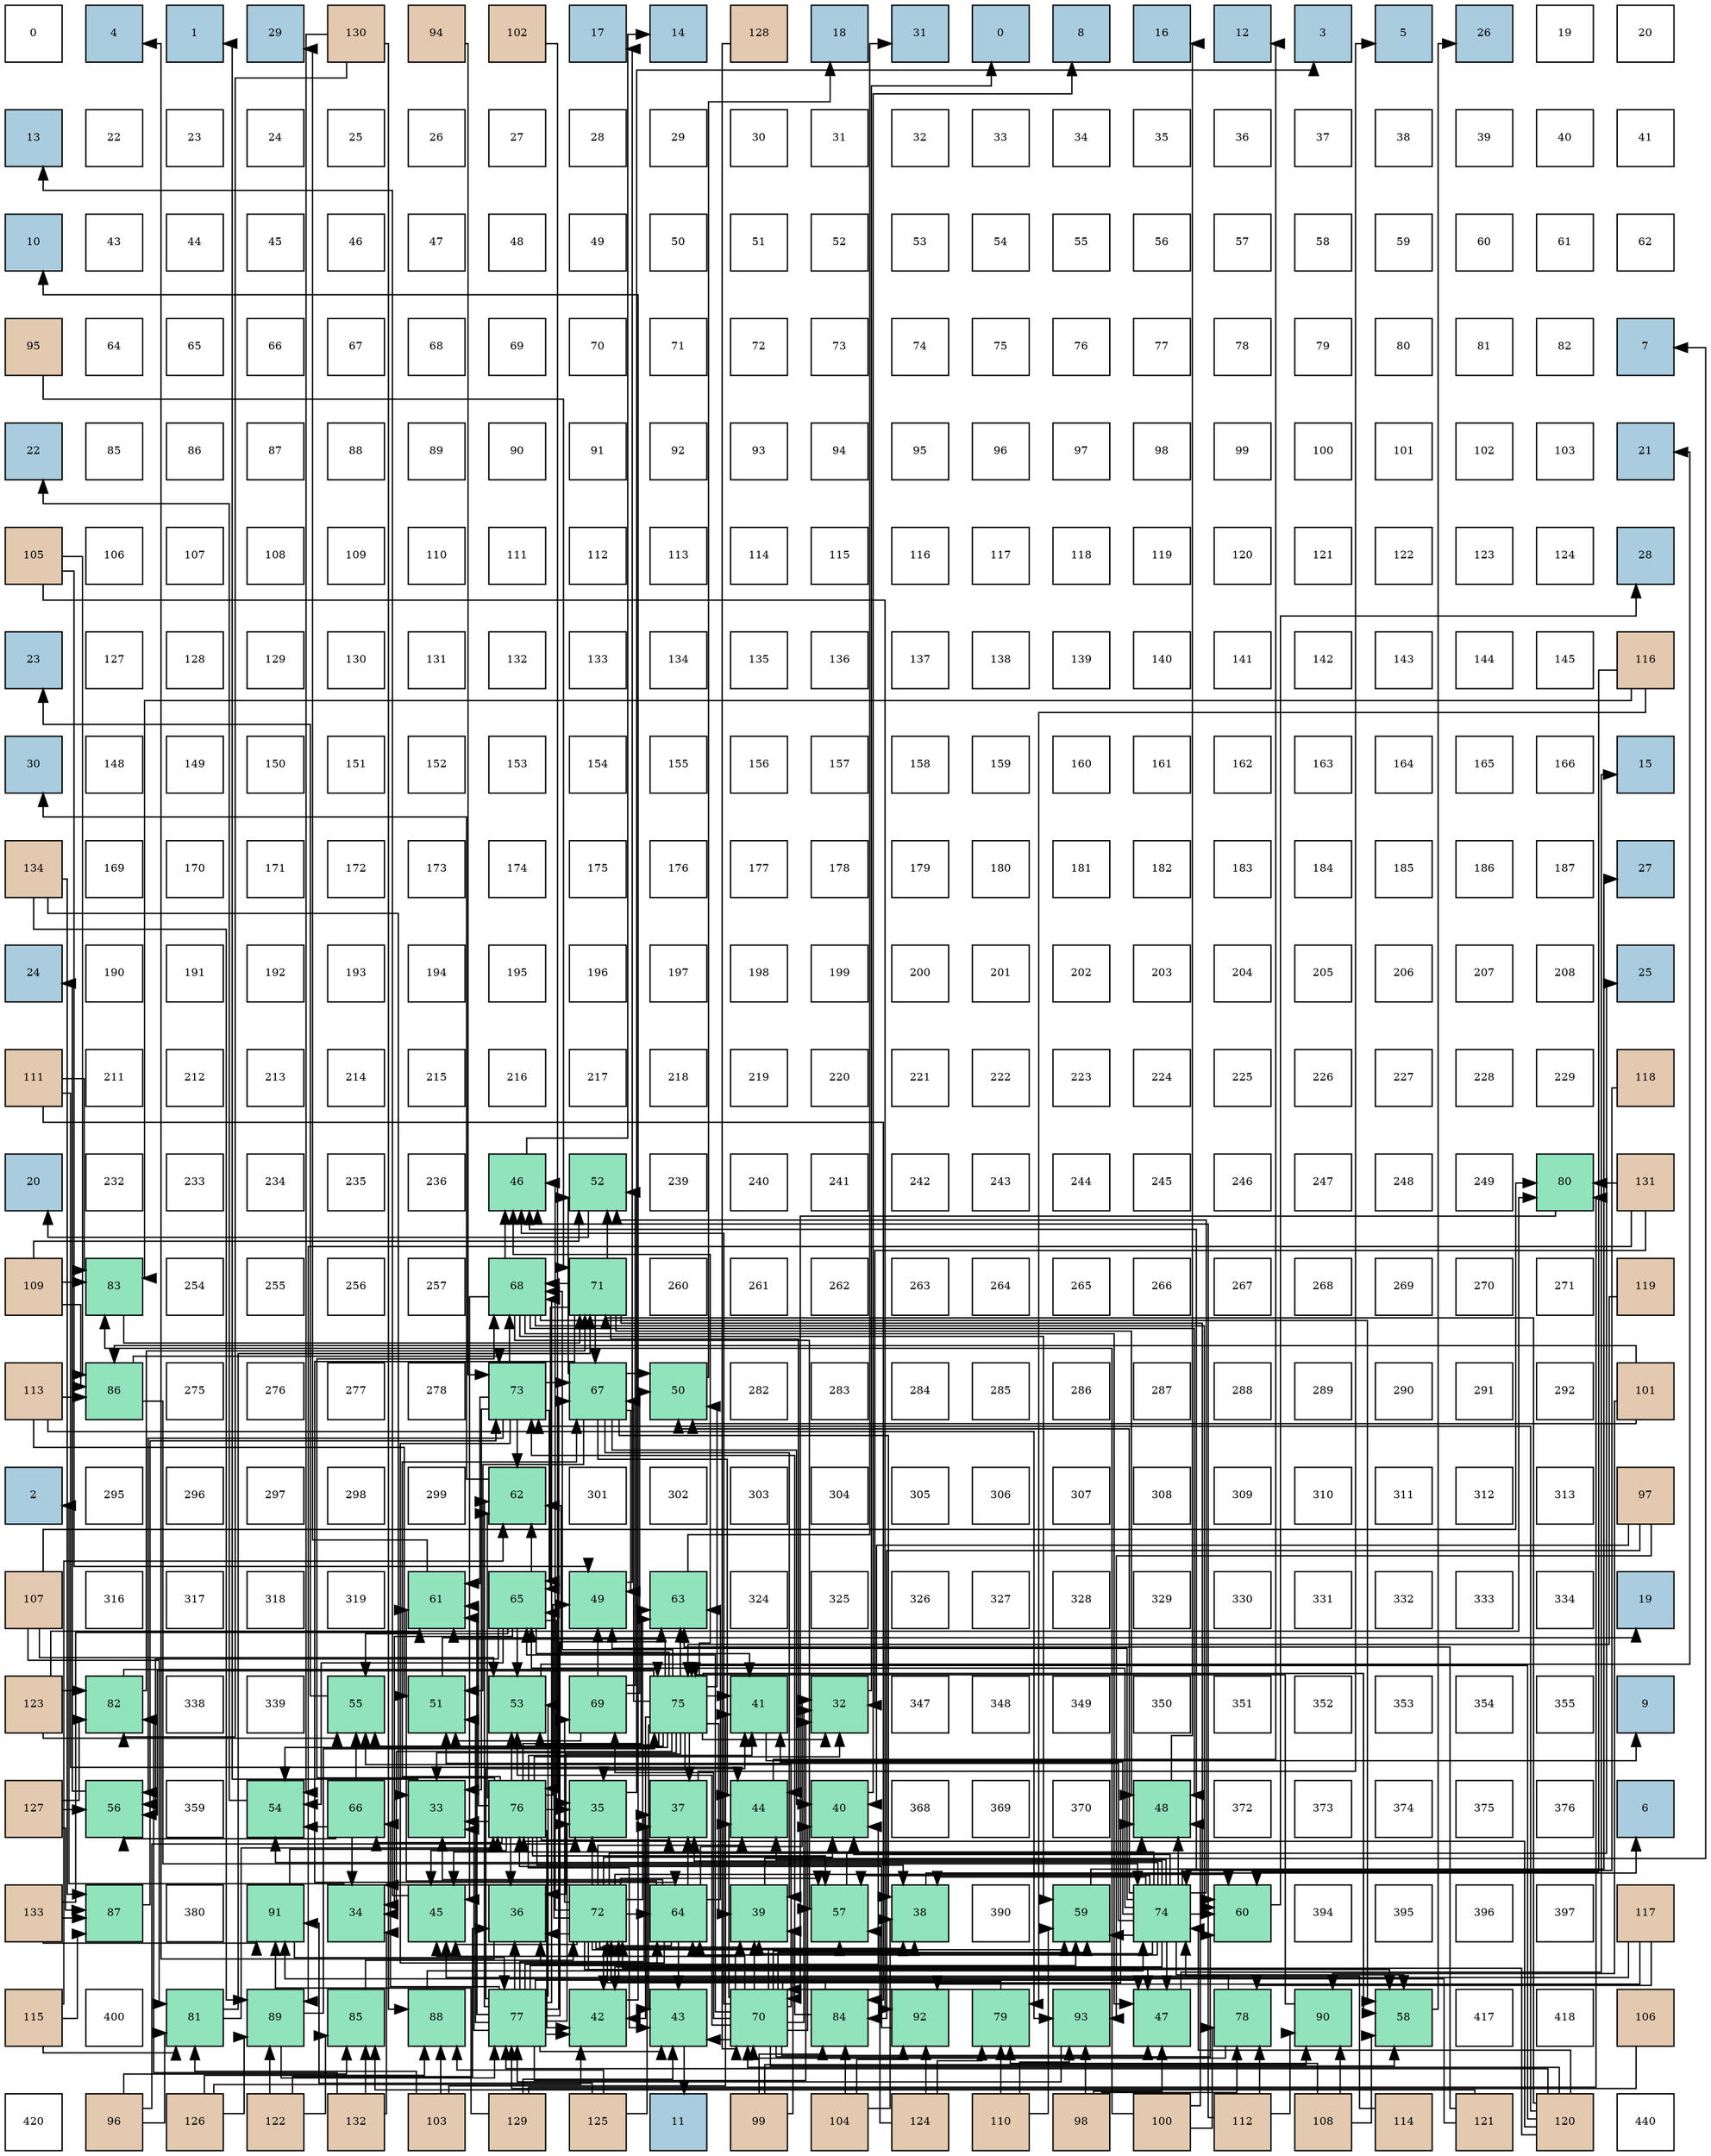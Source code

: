 digraph layout{
 rankdir=TB;
 splines=ortho;
 node [style=filled shape=square fixedsize=true width=0.6];
0[label="0", fontsize=8, fillcolor="#ffffff"];
1[label="4", fontsize=8, fillcolor="#a9ccde"];
2[label="1", fontsize=8, fillcolor="#a9ccde"];
3[label="29", fontsize=8, fillcolor="#a9ccde"];
4[label="130", fontsize=8, fillcolor="#e3c9af"];
5[label="94", fontsize=8, fillcolor="#e3c9af"];
6[label="102", fontsize=8, fillcolor="#e3c9af"];
7[label="17", fontsize=8, fillcolor="#a9ccde"];
8[label="14", fontsize=8, fillcolor="#a9ccde"];
9[label="128", fontsize=8, fillcolor="#e3c9af"];
10[label="18", fontsize=8, fillcolor="#a9ccde"];
11[label="31", fontsize=8, fillcolor="#a9ccde"];
12[label="0", fontsize=8, fillcolor="#a9ccde"];
13[label="8", fontsize=8, fillcolor="#a9ccde"];
14[label="16", fontsize=8, fillcolor="#a9ccde"];
15[label="12", fontsize=8, fillcolor="#a9ccde"];
16[label="3", fontsize=8, fillcolor="#a9ccde"];
17[label="5", fontsize=8, fillcolor="#a9ccde"];
18[label="26", fontsize=8, fillcolor="#a9ccde"];
19[label="19", fontsize=8, fillcolor="#ffffff"];
20[label="20", fontsize=8, fillcolor="#ffffff"];
21[label="13", fontsize=8, fillcolor="#a9ccde"];
22[label="22", fontsize=8, fillcolor="#ffffff"];
23[label="23", fontsize=8, fillcolor="#ffffff"];
24[label="24", fontsize=8, fillcolor="#ffffff"];
25[label="25", fontsize=8, fillcolor="#ffffff"];
26[label="26", fontsize=8, fillcolor="#ffffff"];
27[label="27", fontsize=8, fillcolor="#ffffff"];
28[label="28", fontsize=8, fillcolor="#ffffff"];
29[label="29", fontsize=8, fillcolor="#ffffff"];
30[label="30", fontsize=8, fillcolor="#ffffff"];
31[label="31", fontsize=8, fillcolor="#ffffff"];
32[label="32", fontsize=8, fillcolor="#ffffff"];
33[label="33", fontsize=8, fillcolor="#ffffff"];
34[label="34", fontsize=8, fillcolor="#ffffff"];
35[label="35", fontsize=8, fillcolor="#ffffff"];
36[label="36", fontsize=8, fillcolor="#ffffff"];
37[label="37", fontsize=8, fillcolor="#ffffff"];
38[label="38", fontsize=8, fillcolor="#ffffff"];
39[label="39", fontsize=8, fillcolor="#ffffff"];
40[label="40", fontsize=8, fillcolor="#ffffff"];
41[label="41", fontsize=8, fillcolor="#ffffff"];
42[label="10", fontsize=8, fillcolor="#a9ccde"];
43[label="43", fontsize=8, fillcolor="#ffffff"];
44[label="44", fontsize=8, fillcolor="#ffffff"];
45[label="45", fontsize=8, fillcolor="#ffffff"];
46[label="46", fontsize=8, fillcolor="#ffffff"];
47[label="47", fontsize=8, fillcolor="#ffffff"];
48[label="48", fontsize=8, fillcolor="#ffffff"];
49[label="49", fontsize=8, fillcolor="#ffffff"];
50[label="50", fontsize=8, fillcolor="#ffffff"];
51[label="51", fontsize=8, fillcolor="#ffffff"];
52[label="52", fontsize=8, fillcolor="#ffffff"];
53[label="53", fontsize=8, fillcolor="#ffffff"];
54[label="54", fontsize=8, fillcolor="#ffffff"];
55[label="55", fontsize=8, fillcolor="#ffffff"];
56[label="56", fontsize=8, fillcolor="#ffffff"];
57[label="57", fontsize=8, fillcolor="#ffffff"];
58[label="58", fontsize=8, fillcolor="#ffffff"];
59[label="59", fontsize=8, fillcolor="#ffffff"];
60[label="60", fontsize=8, fillcolor="#ffffff"];
61[label="61", fontsize=8, fillcolor="#ffffff"];
62[label="62", fontsize=8, fillcolor="#ffffff"];
63[label="95", fontsize=8, fillcolor="#e3c9af"];
64[label="64", fontsize=8, fillcolor="#ffffff"];
65[label="65", fontsize=8, fillcolor="#ffffff"];
66[label="66", fontsize=8, fillcolor="#ffffff"];
67[label="67", fontsize=8, fillcolor="#ffffff"];
68[label="68", fontsize=8, fillcolor="#ffffff"];
69[label="69", fontsize=8, fillcolor="#ffffff"];
70[label="70", fontsize=8, fillcolor="#ffffff"];
71[label="71", fontsize=8, fillcolor="#ffffff"];
72[label="72", fontsize=8, fillcolor="#ffffff"];
73[label="73", fontsize=8, fillcolor="#ffffff"];
74[label="74", fontsize=8, fillcolor="#ffffff"];
75[label="75", fontsize=8, fillcolor="#ffffff"];
76[label="76", fontsize=8, fillcolor="#ffffff"];
77[label="77", fontsize=8, fillcolor="#ffffff"];
78[label="78", fontsize=8, fillcolor="#ffffff"];
79[label="79", fontsize=8, fillcolor="#ffffff"];
80[label="80", fontsize=8, fillcolor="#ffffff"];
81[label="81", fontsize=8, fillcolor="#ffffff"];
82[label="82", fontsize=8, fillcolor="#ffffff"];
83[label="7", fontsize=8, fillcolor="#a9ccde"];
84[label="22", fontsize=8, fillcolor="#a9ccde"];
85[label="85", fontsize=8, fillcolor="#ffffff"];
86[label="86", fontsize=8, fillcolor="#ffffff"];
87[label="87", fontsize=8, fillcolor="#ffffff"];
88[label="88", fontsize=8, fillcolor="#ffffff"];
89[label="89", fontsize=8, fillcolor="#ffffff"];
90[label="90", fontsize=8, fillcolor="#ffffff"];
91[label="91", fontsize=8, fillcolor="#ffffff"];
92[label="92", fontsize=8, fillcolor="#ffffff"];
93[label="93", fontsize=8, fillcolor="#ffffff"];
94[label="94", fontsize=8, fillcolor="#ffffff"];
95[label="95", fontsize=8, fillcolor="#ffffff"];
96[label="96", fontsize=8, fillcolor="#ffffff"];
97[label="97", fontsize=8, fillcolor="#ffffff"];
98[label="98", fontsize=8, fillcolor="#ffffff"];
99[label="99", fontsize=8, fillcolor="#ffffff"];
100[label="100", fontsize=8, fillcolor="#ffffff"];
101[label="101", fontsize=8, fillcolor="#ffffff"];
102[label="102", fontsize=8, fillcolor="#ffffff"];
103[label="103", fontsize=8, fillcolor="#ffffff"];
104[label="21", fontsize=8, fillcolor="#a9ccde"];
105[label="105", fontsize=8, fillcolor="#e3c9af"];
106[label="106", fontsize=8, fillcolor="#ffffff"];
107[label="107", fontsize=8, fillcolor="#ffffff"];
108[label="108", fontsize=8, fillcolor="#ffffff"];
109[label="109", fontsize=8, fillcolor="#ffffff"];
110[label="110", fontsize=8, fillcolor="#ffffff"];
111[label="111", fontsize=8, fillcolor="#ffffff"];
112[label="112", fontsize=8, fillcolor="#ffffff"];
113[label="113", fontsize=8, fillcolor="#ffffff"];
114[label="114", fontsize=8, fillcolor="#ffffff"];
115[label="115", fontsize=8, fillcolor="#ffffff"];
116[label="116", fontsize=8, fillcolor="#ffffff"];
117[label="117", fontsize=8, fillcolor="#ffffff"];
118[label="118", fontsize=8, fillcolor="#ffffff"];
119[label="119", fontsize=8, fillcolor="#ffffff"];
120[label="120", fontsize=8, fillcolor="#ffffff"];
121[label="121", fontsize=8, fillcolor="#ffffff"];
122[label="122", fontsize=8, fillcolor="#ffffff"];
123[label="123", fontsize=8, fillcolor="#ffffff"];
124[label="124", fontsize=8, fillcolor="#ffffff"];
125[label="28", fontsize=8, fillcolor="#a9ccde"];
126[label="23", fontsize=8, fillcolor="#a9ccde"];
127[label="127", fontsize=8, fillcolor="#ffffff"];
128[label="128", fontsize=8, fillcolor="#ffffff"];
129[label="129", fontsize=8, fillcolor="#ffffff"];
130[label="130", fontsize=8, fillcolor="#ffffff"];
131[label="131", fontsize=8, fillcolor="#ffffff"];
132[label="132", fontsize=8, fillcolor="#ffffff"];
133[label="133", fontsize=8, fillcolor="#ffffff"];
134[label="134", fontsize=8, fillcolor="#ffffff"];
135[label="135", fontsize=8, fillcolor="#ffffff"];
136[label="136", fontsize=8, fillcolor="#ffffff"];
137[label="137", fontsize=8, fillcolor="#ffffff"];
138[label="138", fontsize=8, fillcolor="#ffffff"];
139[label="139", fontsize=8, fillcolor="#ffffff"];
140[label="140", fontsize=8, fillcolor="#ffffff"];
141[label="141", fontsize=8, fillcolor="#ffffff"];
142[label="142", fontsize=8, fillcolor="#ffffff"];
143[label="143", fontsize=8, fillcolor="#ffffff"];
144[label="144", fontsize=8, fillcolor="#ffffff"];
145[label="145", fontsize=8, fillcolor="#ffffff"];
146[label="116", fontsize=8, fillcolor="#e3c9af"];
147[label="30", fontsize=8, fillcolor="#a9ccde"];
148[label="148", fontsize=8, fillcolor="#ffffff"];
149[label="149", fontsize=8, fillcolor="#ffffff"];
150[label="150", fontsize=8, fillcolor="#ffffff"];
151[label="151", fontsize=8, fillcolor="#ffffff"];
152[label="152", fontsize=8, fillcolor="#ffffff"];
153[label="153", fontsize=8, fillcolor="#ffffff"];
154[label="154", fontsize=8, fillcolor="#ffffff"];
155[label="155", fontsize=8, fillcolor="#ffffff"];
156[label="156", fontsize=8, fillcolor="#ffffff"];
157[label="157", fontsize=8, fillcolor="#ffffff"];
158[label="158", fontsize=8, fillcolor="#ffffff"];
159[label="159", fontsize=8, fillcolor="#ffffff"];
160[label="160", fontsize=8, fillcolor="#ffffff"];
161[label="161", fontsize=8, fillcolor="#ffffff"];
162[label="162", fontsize=8, fillcolor="#ffffff"];
163[label="163", fontsize=8, fillcolor="#ffffff"];
164[label="164", fontsize=8, fillcolor="#ffffff"];
165[label="165", fontsize=8, fillcolor="#ffffff"];
166[label="166", fontsize=8, fillcolor="#ffffff"];
167[label="15", fontsize=8, fillcolor="#a9ccde"];
168[label="134", fontsize=8, fillcolor="#e3c9af"];
169[label="169", fontsize=8, fillcolor="#ffffff"];
170[label="170", fontsize=8, fillcolor="#ffffff"];
171[label="171", fontsize=8, fillcolor="#ffffff"];
172[label="172", fontsize=8, fillcolor="#ffffff"];
173[label="173", fontsize=8, fillcolor="#ffffff"];
174[label="174", fontsize=8, fillcolor="#ffffff"];
175[label="175", fontsize=8, fillcolor="#ffffff"];
176[label="176", fontsize=8, fillcolor="#ffffff"];
177[label="177", fontsize=8, fillcolor="#ffffff"];
178[label="178", fontsize=8, fillcolor="#ffffff"];
179[label="179", fontsize=8, fillcolor="#ffffff"];
180[label="180", fontsize=8, fillcolor="#ffffff"];
181[label="181", fontsize=8, fillcolor="#ffffff"];
182[label="182", fontsize=8, fillcolor="#ffffff"];
183[label="183", fontsize=8, fillcolor="#ffffff"];
184[label="184", fontsize=8, fillcolor="#ffffff"];
185[label="185", fontsize=8, fillcolor="#ffffff"];
186[label="186", fontsize=8, fillcolor="#ffffff"];
187[label="187", fontsize=8, fillcolor="#ffffff"];
188[label="27", fontsize=8, fillcolor="#a9ccde"];
189[label="24", fontsize=8, fillcolor="#a9ccde"];
190[label="190", fontsize=8, fillcolor="#ffffff"];
191[label="191", fontsize=8, fillcolor="#ffffff"];
192[label="192", fontsize=8, fillcolor="#ffffff"];
193[label="193", fontsize=8, fillcolor="#ffffff"];
194[label="194", fontsize=8, fillcolor="#ffffff"];
195[label="195", fontsize=8, fillcolor="#ffffff"];
196[label="196", fontsize=8, fillcolor="#ffffff"];
197[label="197", fontsize=8, fillcolor="#ffffff"];
198[label="198", fontsize=8, fillcolor="#ffffff"];
199[label="199", fontsize=8, fillcolor="#ffffff"];
200[label="200", fontsize=8, fillcolor="#ffffff"];
201[label="201", fontsize=8, fillcolor="#ffffff"];
202[label="202", fontsize=8, fillcolor="#ffffff"];
203[label="203", fontsize=8, fillcolor="#ffffff"];
204[label="204", fontsize=8, fillcolor="#ffffff"];
205[label="205", fontsize=8, fillcolor="#ffffff"];
206[label="206", fontsize=8, fillcolor="#ffffff"];
207[label="207", fontsize=8, fillcolor="#ffffff"];
208[label="208", fontsize=8, fillcolor="#ffffff"];
209[label="25", fontsize=8, fillcolor="#a9ccde"];
210[label="111", fontsize=8, fillcolor="#e3c9af"];
211[label="211", fontsize=8, fillcolor="#ffffff"];
212[label="212", fontsize=8, fillcolor="#ffffff"];
213[label="213", fontsize=8, fillcolor="#ffffff"];
214[label="214", fontsize=8, fillcolor="#ffffff"];
215[label="215", fontsize=8, fillcolor="#ffffff"];
216[label="216", fontsize=8, fillcolor="#ffffff"];
217[label="217", fontsize=8, fillcolor="#ffffff"];
218[label="218", fontsize=8, fillcolor="#ffffff"];
219[label="219", fontsize=8, fillcolor="#ffffff"];
220[label="220", fontsize=8, fillcolor="#ffffff"];
221[label="221", fontsize=8, fillcolor="#ffffff"];
222[label="222", fontsize=8, fillcolor="#ffffff"];
223[label="223", fontsize=8, fillcolor="#ffffff"];
224[label="224", fontsize=8, fillcolor="#ffffff"];
225[label="225", fontsize=8, fillcolor="#ffffff"];
226[label="226", fontsize=8, fillcolor="#ffffff"];
227[label="227", fontsize=8, fillcolor="#ffffff"];
228[label="228", fontsize=8, fillcolor="#ffffff"];
229[label="229", fontsize=8, fillcolor="#ffffff"];
230[label="118", fontsize=8, fillcolor="#e3c9af"];
231[label="20", fontsize=8, fillcolor="#a9ccde"];
232[label="232", fontsize=8, fillcolor="#ffffff"];
233[label="233", fontsize=8, fillcolor="#ffffff"];
234[label="234", fontsize=8, fillcolor="#ffffff"];
235[label="235", fontsize=8, fillcolor="#ffffff"];
236[label="236", fontsize=8, fillcolor="#ffffff"];
237[label="46", fontsize=8, fillcolor="#91e3bb"];
238[label="52", fontsize=8, fillcolor="#91e3bb"];
239[label="239", fontsize=8, fillcolor="#ffffff"];
240[label="240", fontsize=8, fillcolor="#ffffff"];
241[label="241", fontsize=8, fillcolor="#ffffff"];
242[label="242", fontsize=8, fillcolor="#ffffff"];
243[label="243", fontsize=8, fillcolor="#ffffff"];
244[label="244", fontsize=8, fillcolor="#ffffff"];
245[label="245", fontsize=8, fillcolor="#ffffff"];
246[label="246", fontsize=8, fillcolor="#ffffff"];
247[label="247", fontsize=8, fillcolor="#ffffff"];
248[label="248", fontsize=8, fillcolor="#ffffff"];
249[label="249", fontsize=8, fillcolor="#ffffff"];
250[label="80", fontsize=8, fillcolor="#91e3bb"];
251[label="131", fontsize=8, fillcolor="#e3c9af"];
252[label="109", fontsize=8, fillcolor="#e3c9af"];
253[label="83", fontsize=8, fillcolor="#91e3bb"];
254[label="254", fontsize=8, fillcolor="#ffffff"];
255[label="255", fontsize=8, fillcolor="#ffffff"];
256[label="256", fontsize=8, fillcolor="#ffffff"];
257[label="257", fontsize=8, fillcolor="#ffffff"];
258[label="68", fontsize=8, fillcolor="#91e3bb"];
259[label="71", fontsize=8, fillcolor="#91e3bb"];
260[label="260", fontsize=8, fillcolor="#ffffff"];
261[label="261", fontsize=8, fillcolor="#ffffff"];
262[label="262", fontsize=8, fillcolor="#ffffff"];
263[label="263", fontsize=8, fillcolor="#ffffff"];
264[label="264", fontsize=8, fillcolor="#ffffff"];
265[label="265", fontsize=8, fillcolor="#ffffff"];
266[label="266", fontsize=8, fillcolor="#ffffff"];
267[label="267", fontsize=8, fillcolor="#ffffff"];
268[label="268", fontsize=8, fillcolor="#ffffff"];
269[label="269", fontsize=8, fillcolor="#ffffff"];
270[label="270", fontsize=8, fillcolor="#ffffff"];
271[label="271", fontsize=8, fillcolor="#ffffff"];
272[label="119", fontsize=8, fillcolor="#e3c9af"];
273[label="113", fontsize=8, fillcolor="#e3c9af"];
274[label="86", fontsize=8, fillcolor="#91e3bb"];
275[label="275", fontsize=8, fillcolor="#ffffff"];
276[label="276", fontsize=8, fillcolor="#ffffff"];
277[label="277", fontsize=8, fillcolor="#ffffff"];
278[label="278", fontsize=8, fillcolor="#ffffff"];
279[label="73", fontsize=8, fillcolor="#91e3bb"];
280[label="67", fontsize=8, fillcolor="#91e3bb"];
281[label="50", fontsize=8, fillcolor="#91e3bb"];
282[label="282", fontsize=8, fillcolor="#ffffff"];
283[label="283", fontsize=8, fillcolor="#ffffff"];
284[label="284", fontsize=8, fillcolor="#ffffff"];
285[label="285", fontsize=8, fillcolor="#ffffff"];
286[label="286", fontsize=8, fillcolor="#ffffff"];
287[label="287", fontsize=8, fillcolor="#ffffff"];
288[label="288", fontsize=8, fillcolor="#ffffff"];
289[label="289", fontsize=8, fillcolor="#ffffff"];
290[label="290", fontsize=8, fillcolor="#ffffff"];
291[label="291", fontsize=8, fillcolor="#ffffff"];
292[label="292", fontsize=8, fillcolor="#ffffff"];
293[label="101", fontsize=8, fillcolor="#e3c9af"];
294[label="2", fontsize=8, fillcolor="#a9ccde"];
295[label="295", fontsize=8, fillcolor="#ffffff"];
296[label="296", fontsize=8, fillcolor="#ffffff"];
297[label="297", fontsize=8, fillcolor="#ffffff"];
298[label="298", fontsize=8, fillcolor="#ffffff"];
299[label="299", fontsize=8, fillcolor="#ffffff"];
300[label="62", fontsize=8, fillcolor="#91e3bb"];
301[label="301", fontsize=8, fillcolor="#ffffff"];
302[label="302", fontsize=8, fillcolor="#ffffff"];
303[label="303", fontsize=8, fillcolor="#ffffff"];
304[label="304", fontsize=8, fillcolor="#ffffff"];
305[label="305", fontsize=8, fillcolor="#ffffff"];
306[label="306", fontsize=8, fillcolor="#ffffff"];
307[label="307", fontsize=8, fillcolor="#ffffff"];
308[label="308", fontsize=8, fillcolor="#ffffff"];
309[label="309", fontsize=8, fillcolor="#ffffff"];
310[label="310", fontsize=8, fillcolor="#ffffff"];
311[label="311", fontsize=8, fillcolor="#ffffff"];
312[label="312", fontsize=8, fillcolor="#ffffff"];
313[label="313", fontsize=8, fillcolor="#ffffff"];
314[label="97", fontsize=8, fillcolor="#e3c9af"];
315[label="107", fontsize=8, fillcolor="#e3c9af"];
316[label="316", fontsize=8, fillcolor="#ffffff"];
317[label="317", fontsize=8, fillcolor="#ffffff"];
318[label="318", fontsize=8, fillcolor="#ffffff"];
319[label="319", fontsize=8, fillcolor="#ffffff"];
320[label="61", fontsize=8, fillcolor="#91e3bb"];
321[label="65", fontsize=8, fillcolor="#91e3bb"];
322[label="49", fontsize=8, fillcolor="#91e3bb"];
323[label="63", fontsize=8, fillcolor="#91e3bb"];
324[label="324", fontsize=8, fillcolor="#ffffff"];
325[label="325", fontsize=8, fillcolor="#ffffff"];
326[label="326", fontsize=8, fillcolor="#ffffff"];
327[label="327", fontsize=8, fillcolor="#ffffff"];
328[label="328", fontsize=8, fillcolor="#ffffff"];
329[label="329", fontsize=8, fillcolor="#ffffff"];
330[label="330", fontsize=8, fillcolor="#ffffff"];
331[label="331", fontsize=8, fillcolor="#ffffff"];
332[label="332", fontsize=8, fillcolor="#ffffff"];
333[label="333", fontsize=8, fillcolor="#ffffff"];
334[label="334", fontsize=8, fillcolor="#ffffff"];
335[label="19", fontsize=8, fillcolor="#a9ccde"];
336[label="123", fontsize=8, fillcolor="#e3c9af"];
337[label="82", fontsize=8, fillcolor="#91e3bb"];
338[label="338", fontsize=8, fillcolor="#ffffff"];
339[label="339", fontsize=8, fillcolor="#ffffff"];
340[label="55", fontsize=8, fillcolor="#91e3bb"];
341[label="51", fontsize=8, fillcolor="#91e3bb"];
342[label="53", fontsize=8, fillcolor="#91e3bb"];
343[label="69", fontsize=8, fillcolor="#91e3bb"];
344[label="75", fontsize=8, fillcolor="#91e3bb"];
345[label="41", fontsize=8, fillcolor="#91e3bb"];
346[label="32", fontsize=8, fillcolor="#91e3bb"];
347[label="347", fontsize=8, fillcolor="#ffffff"];
348[label="348", fontsize=8, fillcolor="#ffffff"];
349[label="349", fontsize=8, fillcolor="#ffffff"];
350[label="350", fontsize=8, fillcolor="#ffffff"];
351[label="351", fontsize=8, fillcolor="#ffffff"];
352[label="352", fontsize=8, fillcolor="#ffffff"];
353[label="353", fontsize=8, fillcolor="#ffffff"];
354[label="354", fontsize=8, fillcolor="#ffffff"];
355[label="355", fontsize=8, fillcolor="#ffffff"];
356[label="9", fontsize=8, fillcolor="#a9ccde"];
357[label="127", fontsize=8, fillcolor="#e3c9af"];
358[label="56", fontsize=8, fillcolor="#91e3bb"];
359[label="359", fontsize=8, fillcolor="#ffffff"];
360[label="54", fontsize=8, fillcolor="#91e3bb"];
361[label="66", fontsize=8, fillcolor="#91e3bb"];
362[label="33", fontsize=8, fillcolor="#91e3bb"];
363[label="76", fontsize=8, fillcolor="#91e3bb"];
364[label="35", fontsize=8, fillcolor="#91e3bb"];
365[label="37", fontsize=8, fillcolor="#91e3bb"];
366[label="44", fontsize=8, fillcolor="#91e3bb"];
367[label="40", fontsize=8, fillcolor="#91e3bb"];
368[label="368", fontsize=8, fillcolor="#ffffff"];
369[label="369", fontsize=8, fillcolor="#ffffff"];
370[label="370", fontsize=8, fillcolor="#ffffff"];
371[label="48", fontsize=8, fillcolor="#91e3bb"];
372[label="372", fontsize=8, fillcolor="#ffffff"];
373[label="373", fontsize=8, fillcolor="#ffffff"];
374[label="374", fontsize=8, fillcolor="#ffffff"];
375[label="375", fontsize=8, fillcolor="#ffffff"];
376[label="376", fontsize=8, fillcolor="#ffffff"];
377[label="6", fontsize=8, fillcolor="#a9ccde"];
378[label="133", fontsize=8, fillcolor="#e3c9af"];
379[label="87", fontsize=8, fillcolor="#91e3bb"];
380[label="380", fontsize=8, fillcolor="#ffffff"];
381[label="91", fontsize=8, fillcolor="#91e3bb"];
382[label="34", fontsize=8, fillcolor="#91e3bb"];
383[label="45", fontsize=8, fillcolor="#91e3bb"];
384[label="36", fontsize=8, fillcolor="#91e3bb"];
385[label="72", fontsize=8, fillcolor="#91e3bb"];
386[label="64", fontsize=8, fillcolor="#91e3bb"];
387[label="39", fontsize=8, fillcolor="#91e3bb"];
388[label="57", fontsize=8, fillcolor="#91e3bb"];
389[label="38", fontsize=8, fillcolor="#91e3bb"];
390[label="390", fontsize=8, fillcolor="#ffffff"];
391[label="59", fontsize=8, fillcolor="#91e3bb"];
392[label="74", fontsize=8, fillcolor="#91e3bb"];
393[label="60", fontsize=8, fillcolor="#91e3bb"];
394[label="394", fontsize=8, fillcolor="#ffffff"];
395[label="395", fontsize=8, fillcolor="#ffffff"];
396[label="396", fontsize=8, fillcolor="#ffffff"];
397[label="397", fontsize=8, fillcolor="#ffffff"];
398[label="117", fontsize=8, fillcolor="#e3c9af"];
399[label="115", fontsize=8, fillcolor="#e3c9af"];
400[label="400", fontsize=8, fillcolor="#ffffff"];
401[label="81", fontsize=8, fillcolor="#91e3bb"];
402[label="89", fontsize=8, fillcolor="#91e3bb"];
403[label="85", fontsize=8, fillcolor="#91e3bb"];
404[label="88", fontsize=8, fillcolor="#91e3bb"];
405[label="77", fontsize=8, fillcolor="#91e3bb"];
406[label="42", fontsize=8, fillcolor="#91e3bb"];
407[label="43", fontsize=8, fillcolor="#91e3bb"];
408[label="70", fontsize=8, fillcolor="#91e3bb"];
409[label="84", fontsize=8, fillcolor="#91e3bb"];
410[label="92", fontsize=8, fillcolor="#91e3bb"];
411[label="79", fontsize=8, fillcolor="#91e3bb"];
412[label="93", fontsize=8, fillcolor="#91e3bb"];
413[label="47", fontsize=8, fillcolor="#91e3bb"];
414[label="78", fontsize=8, fillcolor="#91e3bb"];
415[label="90", fontsize=8, fillcolor="#91e3bb"];
416[label="58", fontsize=8, fillcolor="#91e3bb"];
417[label="417", fontsize=8, fillcolor="#ffffff"];
418[label="418", fontsize=8, fillcolor="#ffffff"];
419[label="106", fontsize=8, fillcolor="#e3c9af"];
420[label="420", fontsize=8, fillcolor="#ffffff"];
421[label="96", fontsize=8, fillcolor="#e3c9af"];
422[label="126", fontsize=8, fillcolor="#e3c9af"];
423[label="122", fontsize=8, fillcolor="#e3c9af"];
424[label="132", fontsize=8, fillcolor="#e3c9af"];
425[label="103", fontsize=8, fillcolor="#e3c9af"];
426[label="129", fontsize=8, fillcolor="#e3c9af"];
427[label="125", fontsize=8, fillcolor="#e3c9af"];
428[label="11", fontsize=8, fillcolor="#a9ccde"];
429[label="99", fontsize=8, fillcolor="#e3c9af"];
430[label="104", fontsize=8, fillcolor="#e3c9af"];
431[label="124", fontsize=8, fillcolor="#e3c9af"];
432[label="110", fontsize=8, fillcolor="#e3c9af"];
433[label="98", fontsize=8, fillcolor="#e3c9af"];
434[label="100", fontsize=8, fillcolor="#e3c9af"];
435[label="112", fontsize=8, fillcolor="#e3c9af"];
436[label="108", fontsize=8, fillcolor="#e3c9af"];
437[label="114", fontsize=8, fillcolor="#e3c9af"];
438[label="121", fontsize=8, fillcolor="#e3c9af"];
439[label="120", fontsize=8, fillcolor="#e3c9af"];
440[label="440", fontsize=8, fillcolor="#ffffff"];
edge [constraint=false, style=vis];346 -> 12;
362 -> 2;
382 -> 294;
364 -> 16;
384 -> 1;
365 -> 17;
389 -> 377;
387 -> 83;
367 -> 13;
345 -> 356;
406 -> 42;
407 -> 428;
366 -> 15;
383 -> 21;
237 -> 8;
413 -> 167;
371 -> 14;
322 -> 7;
281 -> 10;
341 -> 335;
238 -> 231;
342 -> 104;
360 -> 84;
340 -> 126;
358 -> 189;
388 -> 209;
416 -> 18;
391 -> 188;
393 -> 125;
320 -> 3;
300 -> 147;
323 -> 11;
386 -> 346;
386 -> 362;
386 -> 384;
386 -> 365;
386 -> 406;
386 -> 407;
386 -> 320;
386 -> 323;
321 -> 382;
321 -> 364;
321 -> 345;
321 -> 342;
321 -> 360;
321 -> 340;
321 -> 358;
321 -> 300;
361 -> 382;
361 -> 360;
361 -> 340;
361 -> 358;
280 -> 389;
280 -> 387;
280 -> 367;
280 -> 366;
280 -> 322;
280 -> 281;
280 -> 341;
280 -> 238;
258 -> 383;
258 -> 237;
258 -> 413;
258 -> 371;
258 -> 388;
258 -> 416;
258 -> 391;
258 -> 393;
343 -> 322;
343 -> 281;
343 -> 341;
343 -> 238;
408 -> 346;
408 -> 389;
408 -> 387;
408 -> 367;
408 -> 407;
408 -> 366;
408 -> 383;
408 -> 237;
408 -> 413;
408 -> 371;
408 -> 342;
408 -> 340;
408 -> 388;
408 -> 416;
408 -> 391;
408 -> 393;
408 -> 386;
408 -> 321;
408 -> 343;
259 -> 366;
259 -> 371;
259 -> 238;
259 -> 393;
259 -> 386;
259 -> 321;
259 -> 280;
259 -> 258;
385 -> 382;
385 -> 364;
385 -> 384;
385 -> 389;
385 -> 387;
385 -> 367;
385 -> 366;
385 -> 383;
385 -> 237;
385 -> 413;
385 -> 371;
385 -> 388;
385 -> 416;
385 -> 391;
385 -> 393;
385 -> 323;
385 -> 386;
385 -> 321;
385 -> 343;
279 -> 362;
279 -> 358;
279 -> 320;
279 -> 300;
279 -> 386;
279 -> 321;
279 -> 280;
279 -> 258;
392 -> 365;
392 -> 389;
392 -> 387;
392 -> 367;
392 -> 345;
392 -> 406;
392 -> 366;
392 -> 383;
392 -> 237;
392 -> 413;
392 -> 371;
392 -> 322;
392 -> 281;
392 -> 341;
392 -> 238;
392 -> 360;
392 -> 388;
392 -> 416;
392 -> 391;
392 -> 393;
392 -> 386;
392 -> 321;
344 -> 346;
344 -> 362;
344 -> 382;
344 -> 364;
344 -> 384;
344 -> 365;
344 -> 387;
344 -> 345;
344 -> 406;
344 -> 407;
344 -> 237;
344 -> 281;
344 -> 342;
344 -> 360;
344 -> 340;
344 -> 358;
344 -> 416;
344 -> 320;
344 -> 300;
344 -> 323;
344 -> 280;
344 -> 258;
363 -> 346;
363 -> 362;
363 -> 364;
363 -> 384;
363 -> 365;
363 -> 389;
363 -> 345;
363 -> 406;
363 -> 407;
363 -> 383;
363 -> 322;
363 -> 342;
363 -> 388;
363 -> 320;
363 -> 300;
363 -> 323;
363 -> 361;
363 -> 280;
363 -> 258;
405 -> 346;
405 -> 362;
405 -> 364;
405 -> 384;
405 -> 365;
405 -> 367;
405 -> 345;
405 -> 406;
405 -> 407;
405 -> 413;
405 -> 341;
405 -> 342;
405 -> 391;
405 -> 320;
405 -> 300;
405 -> 323;
405 -> 361;
405 -> 280;
405 -> 258;
414 -> 408;
414 -> 392;
411 -> 408;
411 -> 385;
250 -> 408;
401 -> 259;
401 -> 363;
337 -> 259;
337 -> 344;
253 -> 259;
409 -> 385;
409 -> 279;
403 -> 385;
274 -> 279;
274 -> 392;
379 -> 279;
404 -> 392;
402 -> 344;
402 -> 405;
415 -> 344;
381 -> 363;
381 -> 405;
410 -> 363;
412 -> 405;
5 -> 279;
63 -> 259;
421 -> 364;
421 -> 401;
421 -> 403;
314 -> 367;
314 -> 409;
314 -> 412;
433 -> 413;
433 -> 414;
433 -> 412;
429 -> 387;
429 -> 409;
429 -> 415;
434 -> 371;
434 -> 414;
434 -> 253;
293 -> 281;
293 -> 274;
293 -> 415;
6 -> 363;
425 -> 345;
425 -> 401;
425 -> 404;
430 -> 389;
430 -> 409;
430 -> 410;
105 -> 322;
105 -> 274;
105 -> 410;
419 -> 405;
315 -> 342;
315 -> 250;
315 -> 401;
436 -> 416;
436 -> 411;
436 -> 415;
252 -> 238;
252 -> 253;
252 -> 274;
432 -> 391;
432 -> 411;
432 -> 412;
210 -> 366;
210 -> 253;
210 -> 409;
435 -> 237;
435 -> 414;
435 -> 415;
273 -> 341;
273 -> 274;
273 -> 412;
437 -> 385;
399 -> 300;
399 -> 401;
399 -> 379;
146 -> 393;
146 -> 411;
146 -> 253;
398 -> 383;
398 -> 414;
398 -> 410;
230 -> 392;
272 -> 344;
439 -> 408;
439 -> 259;
439 -> 385;
439 -> 279;
439 -> 392;
439 -> 344;
439 -> 363;
439 -> 405;
438 -> 323;
438 -> 403;
438 -> 381;
423 -> 384;
423 -> 403;
423 -> 402;
336 -> 340;
336 -> 250;
336 -> 337;
431 -> 388;
431 -> 411;
431 -> 410;
427 -> 365;
427 -> 404;
427 -> 381;
422 -> 406;
422 -> 404;
422 -> 402;
357 -> 358;
357 -> 337;
357 -> 379;
9 -> 408;
426 -> 407;
426 -> 250;
426 -> 381;
4 -> 360;
4 -> 337;
4 -> 404;
251 -> 346;
251 -> 250;
251 -> 402;
424 -> 382;
424 -> 337;
424 -> 403;
378 -> 320;
378 -> 379;
378 -> 381;
168 -> 362;
168 -> 379;
168 -> 402;
edge [constraint=true, style=invis];
0 -> 21 -> 42 -> 63 -> 84 -> 105 -> 126 -> 147 -> 168 -> 189 -> 210 -> 231 -> 252 -> 273 -> 294 -> 315 -> 336 -> 357 -> 378 -> 399 -> 420;
1 -> 22 -> 43 -> 64 -> 85 -> 106 -> 127 -> 148 -> 169 -> 190 -> 211 -> 232 -> 253 -> 274 -> 295 -> 316 -> 337 -> 358 -> 379 -> 400 -> 421;
2 -> 23 -> 44 -> 65 -> 86 -> 107 -> 128 -> 149 -> 170 -> 191 -> 212 -> 233 -> 254 -> 275 -> 296 -> 317 -> 338 -> 359 -> 380 -> 401 -> 422;
3 -> 24 -> 45 -> 66 -> 87 -> 108 -> 129 -> 150 -> 171 -> 192 -> 213 -> 234 -> 255 -> 276 -> 297 -> 318 -> 339 -> 360 -> 381 -> 402 -> 423;
4 -> 25 -> 46 -> 67 -> 88 -> 109 -> 130 -> 151 -> 172 -> 193 -> 214 -> 235 -> 256 -> 277 -> 298 -> 319 -> 340 -> 361 -> 382 -> 403 -> 424;
5 -> 26 -> 47 -> 68 -> 89 -> 110 -> 131 -> 152 -> 173 -> 194 -> 215 -> 236 -> 257 -> 278 -> 299 -> 320 -> 341 -> 362 -> 383 -> 404 -> 425;
6 -> 27 -> 48 -> 69 -> 90 -> 111 -> 132 -> 153 -> 174 -> 195 -> 216 -> 237 -> 258 -> 279 -> 300 -> 321 -> 342 -> 363 -> 384 -> 405 -> 426;
7 -> 28 -> 49 -> 70 -> 91 -> 112 -> 133 -> 154 -> 175 -> 196 -> 217 -> 238 -> 259 -> 280 -> 301 -> 322 -> 343 -> 364 -> 385 -> 406 -> 427;
8 -> 29 -> 50 -> 71 -> 92 -> 113 -> 134 -> 155 -> 176 -> 197 -> 218 -> 239 -> 260 -> 281 -> 302 -> 323 -> 344 -> 365 -> 386 -> 407 -> 428;
9 -> 30 -> 51 -> 72 -> 93 -> 114 -> 135 -> 156 -> 177 -> 198 -> 219 -> 240 -> 261 -> 282 -> 303 -> 324 -> 345 -> 366 -> 387 -> 408 -> 429;
10 -> 31 -> 52 -> 73 -> 94 -> 115 -> 136 -> 157 -> 178 -> 199 -> 220 -> 241 -> 262 -> 283 -> 304 -> 325 -> 346 -> 367 -> 388 -> 409 -> 430;
11 -> 32 -> 53 -> 74 -> 95 -> 116 -> 137 -> 158 -> 179 -> 200 -> 221 -> 242 -> 263 -> 284 -> 305 -> 326 -> 347 -> 368 -> 389 -> 410 -> 431;
12 -> 33 -> 54 -> 75 -> 96 -> 117 -> 138 -> 159 -> 180 -> 201 -> 222 -> 243 -> 264 -> 285 -> 306 -> 327 -> 348 -> 369 -> 390 -> 411 -> 432;
13 -> 34 -> 55 -> 76 -> 97 -> 118 -> 139 -> 160 -> 181 -> 202 -> 223 -> 244 -> 265 -> 286 -> 307 -> 328 -> 349 -> 370 -> 391 -> 412 -> 433;
14 -> 35 -> 56 -> 77 -> 98 -> 119 -> 140 -> 161 -> 182 -> 203 -> 224 -> 245 -> 266 -> 287 -> 308 -> 329 -> 350 -> 371 -> 392 -> 413 -> 434;
15 -> 36 -> 57 -> 78 -> 99 -> 120 -> 141 -> 162 -> 183 -> 204 -> 225 -> 246 -> 267 -> 288 -> 309 -> 330 -> 351 -> 372 -> 393 -> 414 -> 435;
16 -> 37 -> 58 -> 79 -> 100 -> 121 -> 142 -> 163 -> 184 -> 205 -> 226 -> 247 -> 268 -> 289 -> 310 -> 331 -> 352 -> 373 -> 394 -> 415 -> 436;
17 -> 38 -> 59 -> 80 -> 101 -> 122 -> 143 -> 164 -> 185 -> 206 -> 227 -> 248 -> 269 -> 290 -> 311 -> 332 -> 353 -> 374 -> 395 -> 416 -> 437;
18 -> 39 -> 60 -> 81 -> 102 -> 123 -> 144 -> 165 -> 186 -> 207 -> 228 -> 249 -> 270 -> 291 -> 312 -> 333 -> 354 -> 375 -> 396 -> 417 -> 438;
19 -> 40 -> 61 -> 82 -> 103 -> 124 -> 145 -> 166 -> 187 -> 208 -> 229 -> 250 -> 271 -> 292 -> 313 -> 334 -> 355 -> 376 -> 397 -> 418 -> 439;
20 -> 41 -> 62 -> 83 -> 104 -> 125 -> 146 -> 167 -> 188 -> 209 -> 230 -> 251 -> 272 -> 293 -> 314 -> 335 -> 356 -> 377 -> 398 -> 419 -> 440;
rank = same {0 -> 1 -> 2 -> 3 -> 4 -> 5 -> 6 -> 7 -> 8 -> 9 -> 10 -> 11 -> 12 -> 13 -> 14 -> 15 -> 16 -> 17 -> 18 -> 19 -> 20};
rank = same {21 -> 22 -> 23 -> 24 -> 25 -> 26 -> 27 -> 28 -> 29 -> 30 -> 31 -> 32 -> 33 -> 34 -> 35 -> 36 -> 37 -> 38 -> 39 -> 40 -> 41};
rank = same {42 -> 43 -> 44 -> 45 -> 46 -> 47 -> 48 -> 49 -> 50 -> 51 -> 52 -> 53 -> 54 -> 55 -> 56 -> 57 -> 58 -> 59 -> 60 -> 61 -> 62};
rank = same {63 -> 64 -> 65 -> 66 -> 67 -> 68 -> 69 -> 70 -> 71 -> 72 -> 73 -> 74 -> 75 -> 76 -> 77 -> 78 -> 79 -> 80 -> 81 -> 82 -> 83};
rank = same {84 -> 85 -> 86 -> 87 -> 88 -> 89 -> 90 -> 91 -> 92 -> 93 -> 94 -> 95 -> 96 -> 97 -> 98 -> 99 -> 100 -> 101 -> 102 -> 103 -> 104};
rank = same {105 -> 106 -> 107 -> 108 -> 109 -> 110 -> 111 -> 112 -> 113 -> 114 -> 115 -> 116 -> 117 -> 118 -> 119 -> 120 -> 121 -> 122 -> 123 -> 124 -> 125};
rank = same {126 -> 127 -> 128 -> 129 -> 130 -> 131 -> 132 -> 133 -> 134 -> 135 -> 136 -> 137 -> 138 -> 139 -> 140 -> 141 -> 142 -> 143 -> 144 -> 145 -> 146};
rank = same {147 -> 148 -> 149 -> 150 -> 151 -> 152 -> 153 -> 154 -> 155 -> 156 -> 157 -> 158 -> 159 -> 160 -> 161 -> 162 -> 163 -> 164 -> 165 -> 166 -> 167};
rank = same {168 -> 169 -> 170 -> 171 -> 172 -> 173 -> 174 -> 175 -> 176 -> 177 -> 178 -> 179 -> 180 -> 181 -> 182 -> 183 -> 184 -> 185 -> 186 -> 187 -> 188};
rank = same {189 -> 190 -> 191 -> 192 -> 193 -> 194 -> 195 -> 196 -> 197 -> 198 -> 199 -> 200 -> 201 -> 202 -> 203 -> 204 -> 205 -> 206 -> 207 -> 208 -> 209};
rank = same {210 -> 211 -> 212 -> 213 -> 214 -> 215 -> 216 -> 217 -> 218 -> 219 -> 220 -> 221 -> 222 -> 223 -> 224 -> 225 -> 226 -> 227 -> 228 -> 229 -> 230};
rank = same {231 -> 232 -> 233 -> 234 -> 235 -> 236 -> 237 -> 238 -> 239 -> 240 -> 241 -> 242 -> 243 -> 244 -> 245 -> 246 -> 247 -> 248 -> 249 -> 250 -> 251};
rank = same {252 -> 253 -> 254 -> 255 -> 256 -> 257 -> 258 -> 259 -> 260 -> 261 -> 262 -> 263 -> 264 -> 265 -> 266 -> 267 -> 268 -> 269 -> 270 -> 271 -> 272};
rank = same {273 -> 274 -> 275 -> 276 -> 277 -> 278 -> 279 -> 280 -> 281 -> 282 -> 283 -> 284 -> 285 -> 286 -> 287 -> 288 -> 289 -> 290 -> 291 -> 292 -> 293};
rank = same {294 -> 295 -> 296 -> 297 -> 298 -> 299 -> 300 -> 301 -> 302 -> 303 -> 304 -> 305 -> 306 -> 307 -> 308 -> 309 -> 310 -> 311 -> 312 -> 313 -> 314};
rank = same {315 -> 316 -> 317 -> 318 -> 319 -> 320 -> 321 -> 322 -> 323 -> 324 -> 325 -> 326 -> 327 -> 328 -> 329 -> 330 -> 331 -> 332 -> 333 -> 334 -> 335};
rank = same {336 -> 337 -> 338 -> 339 -> 340 -> 341 -> 342 -> 343 -> 344 -> 345 -> 346 -> 347 -> 348 -> 349 -> 350 -> 351 -> 352 -> 353 -> 354 -> 355 -> 356};
rank = same {357 -> 358 -> 359 -> 360 -> 361 -> 362 -> 363 -> 364 -> 365 -> 366 -> 367 -> 368 -> 369 -> 370 -> 371 -> 372 -> 373 -> 374 -> 375 -> 376 -> 377};
rank = same {378 -> 379 -> 380 -> 381 -> 382 -> 383 -> 384 -> 385 -> 386 -> 387 -> 388 -> 389 -> 390 -> 391 -> 392 -> 393 -> 394 -> 395 -> 396 -> 397 -> 398};
rank = same {399 -> 400 -> 401 -> 402 -> 403 -> 404 -> 405 -> 406 -> 407 -> 408 -> 409 -> 410 -> 411 -> 412 -> 413 -> 414 -> 415 -> 416 -> 417 -> 418 -> 419};
rank = same {420 -> 421 -> 422 -> 423 -> 424 -> 425 -> 426 -> 427 -> 428 -> 429 -> 430 -> 431 -> 432 -> 433 -> 434 -> 435 -> 436 -> 437 -> 438 -> 439 -> 440};
}